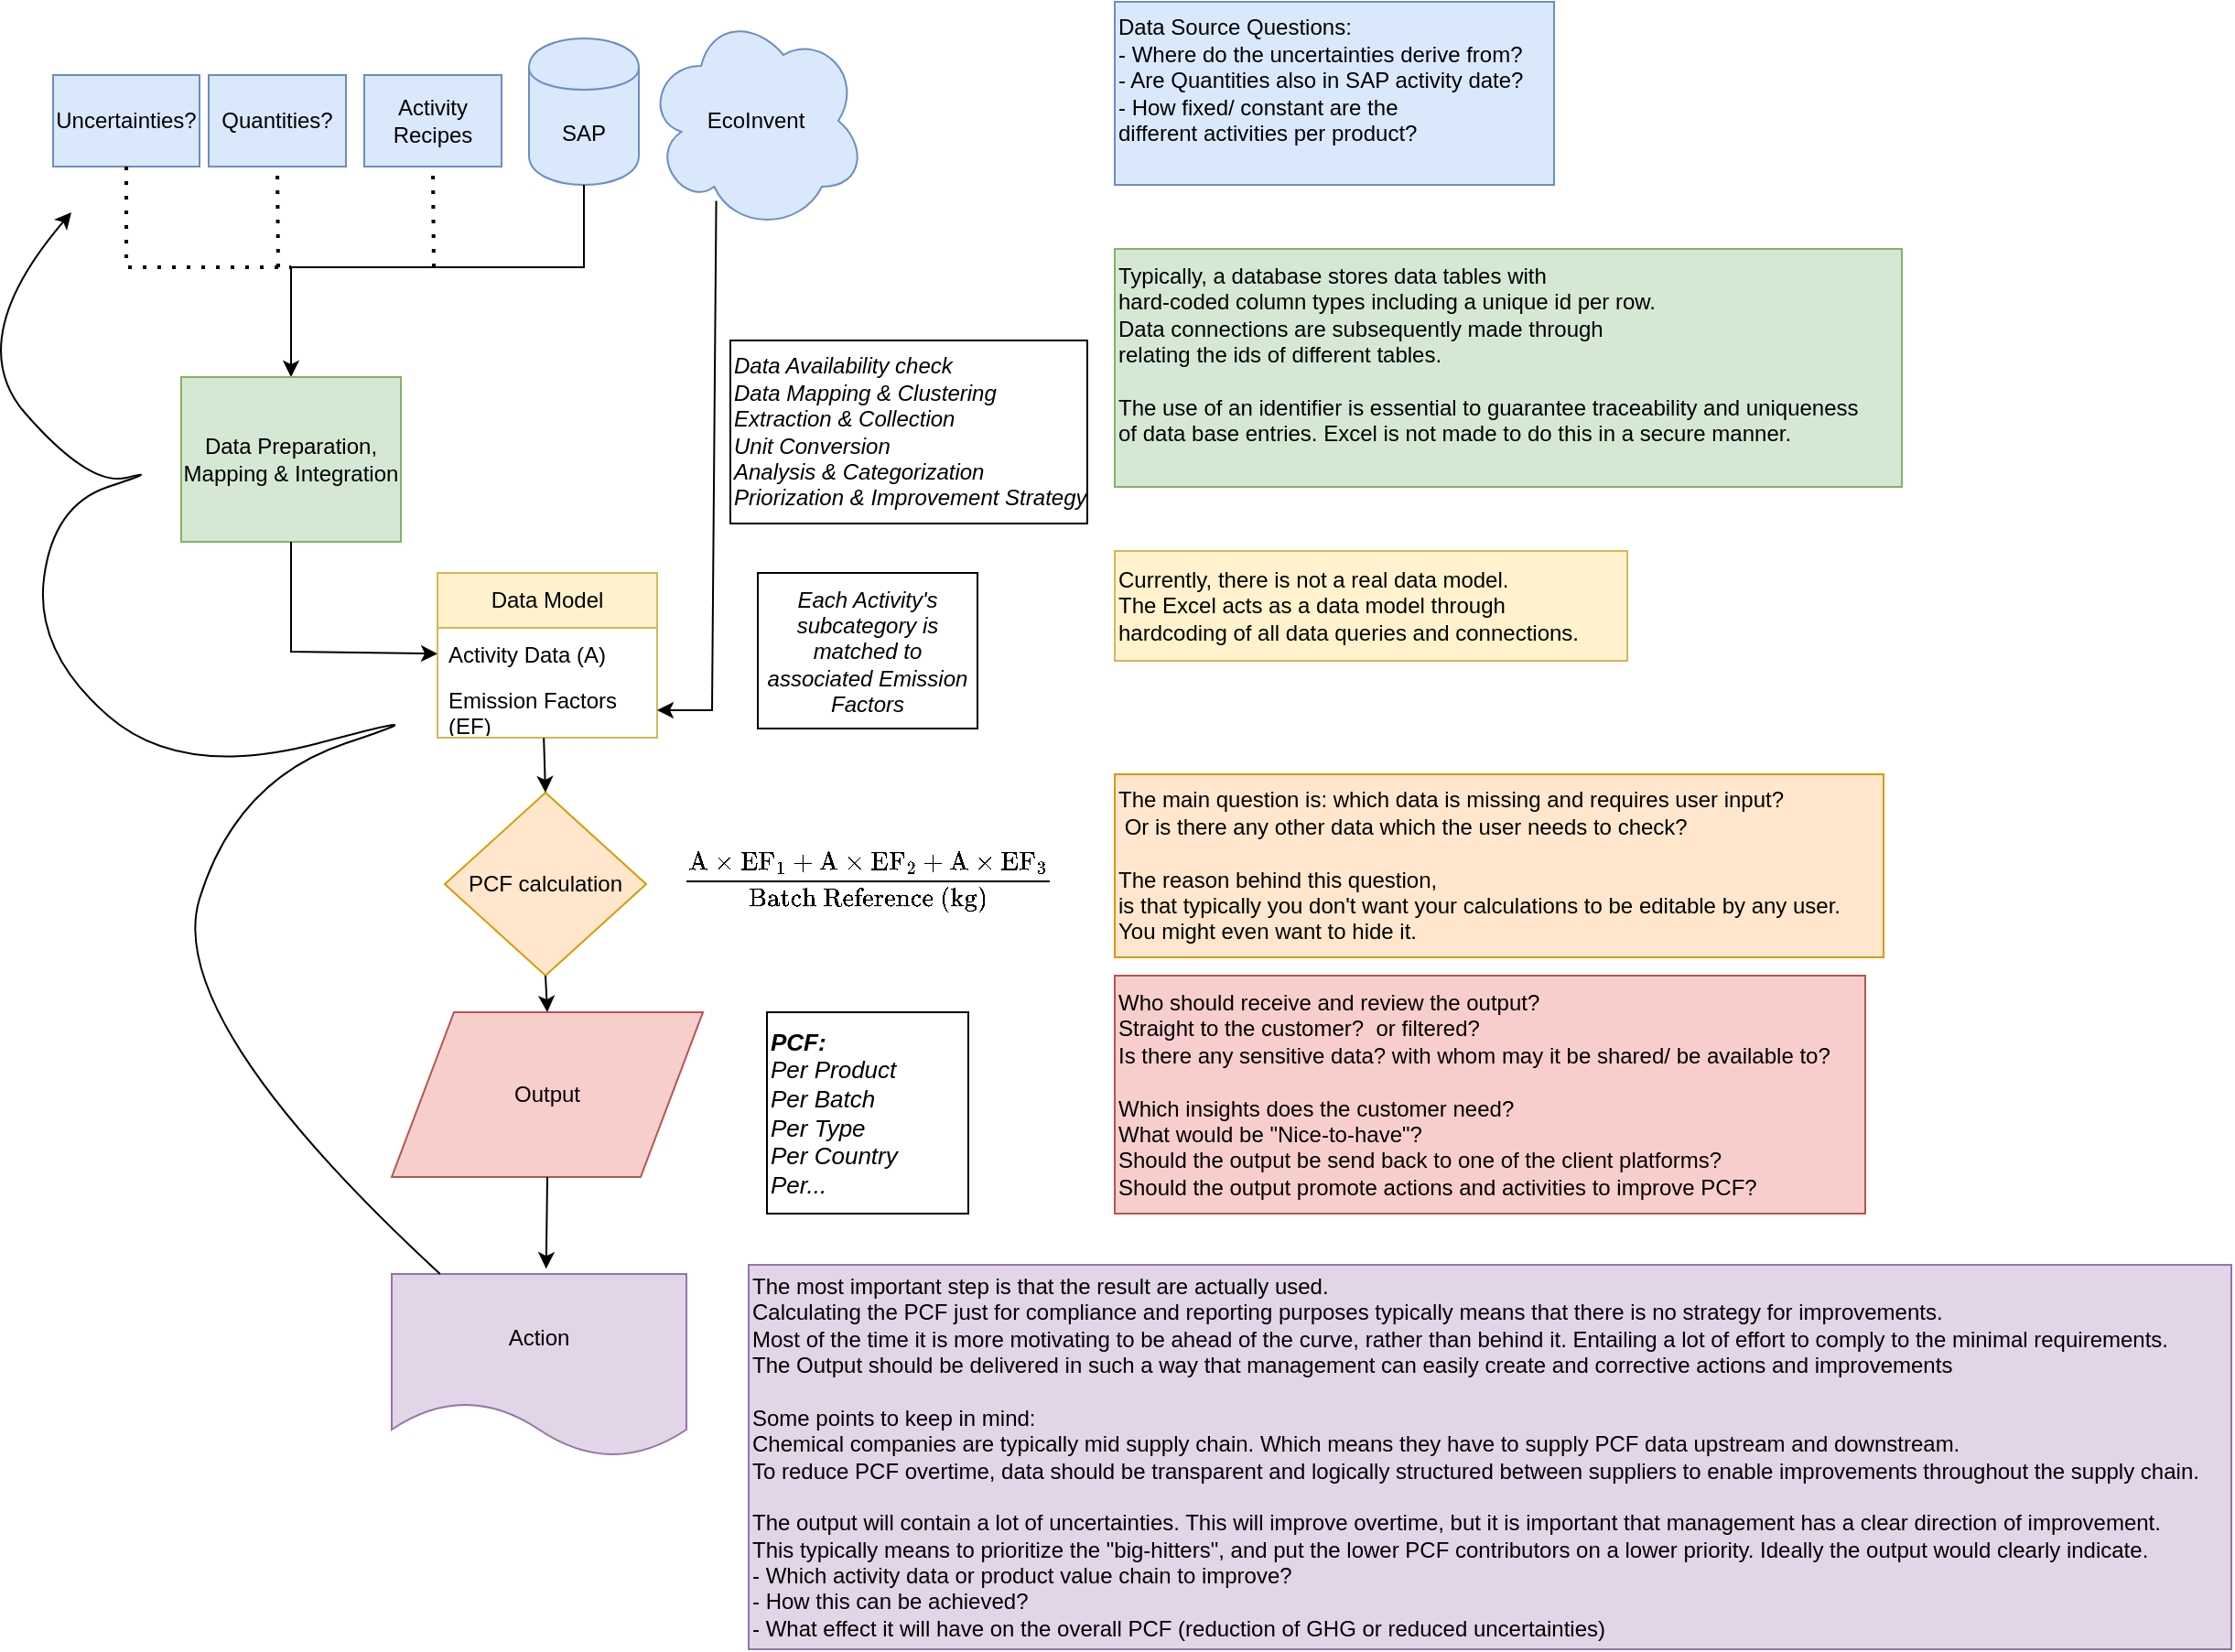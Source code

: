 <mxfile version="26.2.12">
  <diagram name="Page-1" id="1lV17wyQeOZojrkLEhlb">
    <mxGraphModel dx="1671" dy="885" grid="1" gridSize="10" guides="1" tooltips="1" connect="1" arrows="1" fold="1" page="1" pageScale="1" pageWidth="827" pageHeight="1169" math="1" shadow="0">
      <root>
        <mxCell id="0" />
        <mxCell id="1" parent="0" />
        <mxCell id="ISckfuOA_f6tGfebP-Hw-1" value="SAP" style="shape=cylinder;whiteSpace=wrap;html=1;boundedLbl=1;backgroundOutline=1;fillColor=#dae8fc;strokeColor=#6c8ebf;" parent="1" vertex="1">
          <mxGeometry x="350" y="75" width="60" height="80" as="geometry" />
        </mxCell>
        <mxCell id="ISckfuOA_f6tGfebP-Hw-2" value="EcoInvent" style="shape=cloud;whiteSpace=wrap;html=1;fillColor=#dae8fc;strokeColor=#6c8ebf;" parent="1" vertex="1">
          <mxGeometry x="414" y="60" width="120" height="120" as="geometry" />
        </mxCell>
        <mxCell id="ISckfuOA_f6tGfebP-Hw-8" value="Data Model" style="swimlane;fontStyle=0;childLayout=stackLayout;horizontal=1;startSize=30;horizontalStack=0;resizeParent=1;resizeParentMax=0;resizeLast=0;collapsible=1;marginBottom=0;whiteSpace=wrap;html=1;fillColor=#fff2cc;strokeColor=#d6b656;" parent="1" vertex="1">
          <mxGeometry x="300" y="367" width="120" height="90" as="geometry" />
        </mxCell>
        <mxCell id="ISckfuOA_f6tGfebP-Hw-9" value="Activity Data (A)" style="text;strokeColor=none;fillColor=none;align=left;verticalAlign=middle;spacingLeft=4;spacingRight=4;overflow=hidden;points=[[0,0.5],[1,0.5]];portConstraint=eastwest;rotatable=0;whiteSpace=wrap;html=1;" parent="ISckfuOA_f6tGfebP-Hw-8" vertex="1">
          <mxGeometry y="30" width="120" height="30" as="geometry" />
        </mxCell>
        <mxCell id="ISckfuOA_f6tGfebP-Hw-10" value="&lt;div&gt;Emission Factors (EF)&lt;/div&gt;" style="text;strokeColor=none;fillColor=none;align=left;verticalAlign=middle;spacingLeft=4;spacingRight=4;overflow=hidden;points=[[0,0.5],[1,0.5]];portConstraint=eastwest;rotatable=0;whiteSpace=wrap;html=1;" parent="ISckfuOA_f6tGfebP-Hw-8" vertex="1">
          <mxGeometry y="60" width="120" height="30" as="geometry" />
        </mxCell>
        <mxCell id="ISckfuOA_f6tGfebP-Hw-16" value="" style="endArrow=classic;html=1;rounded=0;exitX=0.319;exitY=0.865;exitDx=0;exitDy=0;exitPerimeter=0;entryX=1;entryY=0.5;entryDx=0;entryDy=0;" parent="1" source="ISckfuOA_f6tGfebP-Hw-2" target="ISckfuOA_f6tGfebP-Hw-10" edge="1">
          <mxGeometry width="50" height="50" relative="1" as="geometry">
            <mxPoint x="390" y="390" as="sourcePoint" />
            <mxPoint x="430" y="440" as="targetPoint" />
            <Array as="points">
              <mxPoint x="450" y="442" />
            </Array>
          </mxGeometry>
        </mxCell>
        <mxCell id="ISckfuOA_f6tGfebP-Hw-17" value="Uncertainties?" style="html=1;dashed=0;whiteSpace=wrap;fillColor=#dae8fc;strokeColor=#6c8ebf;" parent="1" vertex="1">
          <mxGeometry x="90" y="95" width="80" height="50" as="geometry" />
        </mxCell>
        <mxCell id="ISckfuOA_f6tGfebP-Hw-18" value="" style="endArrow=none;dashed=1;html=1;dashPattern=1 3;strokeWidth=2;rounded=0;exitX=0.5;exitY=1;exitDx=0;exitDy=0;" parent="1" source="ISckfuOA_f6tGfebP-Hw-17" edge="1">
          <mxGeometry width="50" height="50" relative="1" as="geometry">
            <mxPoint x="390" y="390" as="sourcePoint" />
            <mxPoint x="220" y="200" as="targetPoint" />
            <Array as="points">
              <mxPoint x="130" y="200" />
            </Array>
          </mxGeometry>
        </mxCell>
        <mxCell id="ISckfuOA_f6tGfebP-Hw-19" value="Quantities?" style="html=1;dashed=0;whiteSpace=wrap;fillColor=#dae8fc;strokeColor=#6c8ebf;" parent="1" vertex="1">
          <mxGeometry x="175" y="95" width="75" height="50" as="geometry" />
        </mxCell>
        <mxCell id="ISckfuOA_f6tGfebP-Hw-20" value="" style="endArrow=none;dashed=1;html=1;dashPattern=1 3;strokeWidth=2;rounded=0;entryX=0.5;entryY=1;entryDx=0;entryDy=0;" parent="1" target="ISckfuOA_f6tGfebP-Hw-19" edge="1">
          <mxGeometry width="50" height="50" relative="1" as="geometry">
            <mxPoint x="213" y="200" as="sourcePoint" />
            <mxPoint x="360" y="230" as="targetPoint" />
          </mxGeometry>
        </mxCell>
        <mxCell id="ISckfuOA_f6tGfebP-Hw-21" value="PCF calculation" style="shape=rhombus;html=1;dashed=0;whiteSpace=wrap;perimeter=rhombusPerimeter;fillColor=#ffe6cc;strokeColor=#d79b00;" parent="1" vertex="1">
          <mxGeometry x="304" y="487" width="110" height="100" as="geometry" />
        </mxCell>
        <mxCell id="ISckfuOA_f6tGfebP-Hw-22" value="Output" style="shape=parallelogram;perimeter=parallelogramPerimeter;whiteSpace=wrap;html=1;dashed=0;fillColor=#f8cecc;strokeColor=#b85450;" parent="1" vertex="1">
          <mxGeometry x="275" y="607" width="170" height="90" as="geometry" />
        </mxCell>
        <mxCell id="ISckfuOA_f6tGfebP-Hw-24" value="" style="endArrow=classic;html=1;rounded=0;exitX=0.484;exitY=1.006;exitDx=0;exitDy=0;exitPerimeter=0;entryX=0.5;entryY=0;entryDx=0;entryDy=0;" parent="1" source="ISckfuOA_f6tGfebP-Hw-10" target="ISckfuOA_f6tGfebP-Hw-21" edge="1">
          <mxGeometry width="50" height="50" relative="1" as="geometry">
            <mxPoint x="250" y="427" as="sourcePoint" />
            <mxPoint x="300" y="377" as="targetPoint" />
          </mxGeometry>
        </mxCell>
        <mxCell id="ISckfuOA_f6tGfebP-Hw-25" value="" style="endArrow=classic;html=1;rounded=0;exitX=0.5;exitY=1;exitDx=0;exitDy=0;entryX=0.5;entryY=0;entryDx=0;entryDy=0;" parent="1" source="ISckfuOA_f6tGfebP-Hw-21" target="ISckfuOA_f6tGfebP-Hw-22" edge="1">
          <mxGeometry width="50" height="50" relative="1" as="geometry">
            <mxPoint x="359" y="767" as="sourcePoint" />
            <mxPoint x="360" y="784" as="targetPoint" />
          </mxGeometry>
        </mxCell>
        <mxCell id="ISckfuOA_f6tGfebP-Hw-26" value="Data Source Questions:&lt;div&gt;- Where do the uncertainties derive from?&lt;/div&gt;&lt;div&gt;- Are Quantities also in SAP activity date?&lt;/div&gt;&lt;div&gt;- How fixed/ constant are the&amp;nbsp;&lt;/div&gt;&lt;div&gt;&lt;span style=&quot;background-color: initial;&quot;&gt;different activities per product?&lt;/span&gt;&lt;/div&gt;&lt;div&gt;&lt;span style=&quot;background-color: initial;&quot;&gt;&lt;br&gt;&lt;/span&gt;&lt;/div&gt;" style="text;html=1;align=left;verticalAlign=middle;resizable=0;points=[];autosize=1;strokeColor=#6c8ebf;fillColor=#dae8fc;" parent="1" vertex="1">
          <mxGeometry x="670" y="55" width="240" height="100" as="geometry" />
        </mxCell>
        <mxCell id="ISckfuOA_f6tGfebP-Hw-27" value="Activity&lt;div&gt;Recipes&lt;/div&gt;" style="html=1;dashed=0;whiteSpace=wrap;fillColor=#dae8fc;strokeColor=#6c8ebf;" parent="1" vertex="1">
          <mxGeometry x="260" y="95" width="75" height="50" as="geometry" />
        </mxCell>
        <mxCell id="ISckfuOA_f6tGfebP-Hw-28" value="" style="endArrow=none;dashed=1;html=1;dashPattern=1 3;strokeWidth=2;rounded=0;entryX=0.5;entryY=1;entryDx=0;entryDy=0;" parent="1" target="ISckfuOA_f6tGfebP-Hw-27" edge="1">
          <mxGeometry width="50" height="50" relative="1" as="geometry">
            <mxPoint x="298" y="200" as="sourcePoint" />
            <mxPoint x="223" y="155" as="targetPoint" />
          </mxGeometry>
        </mxCell>
        <mxCell id="ISckfuOA_f6tGfebP-Hw-29" value="Currently, there is not a real data model.&amp;nbsp;&lt;div&gt;The Excel acts as a data model through&amp;nbsp;&lt;/div&gt;&lt;div&gt;hardcoding of all data queries and connections.&amp;nbsp;&lt;/div&gt;" style="text;html=1;align=left;verticalAlign=middle;resizable=0;points=[];autosize=1;strokeColor=#d6b656;fillColor=#fff2cc;" parent="1" vertex="1">
          <mxGeometry x="670" y="355" width="280" height="60" as="geometry" />
        </mxCell>
        <mxCell id="ISckfuOA_f6tGfebP-Hw-30" value="The main question is: which data is missing and requires user input?&lt;div&gt;&amp;nbsp;Or is there any other data which the user needs to check?&lt;/div&gt;&lt;div&gt;&lt;br&gt;&lt;/div&gt;&lt;div&gt;The reason behind this question,&amp;nbsp;&lt;/div&gt;&lt;div&gt;is that typically you don&#39;t want your calculations to be editable by any user.&lt;/div&gt;&lt;div&gt;You might even want to hide it.&amp;nbsp;&lt;/div&gt;" style="text;html=1;align=left;verticalAlign=middle;resizable=0;points=[];autosize=1;strokeColor=#d79b00;fillColor=#ffe6cc;" parent="1" vertex="1">
          <mxGeometry x="670" y="477" width="420" height="100" as="geometry" />
        </mxCell>
        <mxCell id="ISckfuOA_f6tGfebP-Hw-31" value="Who should receive and review the output?&lt;div&gt;Straight to the customer?&amp;nbsp; or filtered?&lt;/div&gt;&lt;div&gt;Is there any sensitive data? with whom may it be shared/ be available to?&lt;/div&gt;&lt;div&gt;&lt;br&gt;&lt;/div&gt;&lt;div&gt;Which insights does the customer need?&lt;/div&gt;&lt;div&gt;What would be &quot;Nice-to-have&quot;?&lt;/div&gt;&lt;div&gt;Should the output be send back to one of the client platforms?&lt;/div&gt;&lt;div&gt;Should the output promote actions and activities to improve PCF?&amp;nbsp;&lt;/div&gt;" style="text;html=1;align=left;verticalAlign=middle;resizable=0;points=[];autosize=1;strokeColor=#b85450;fillColor=#f8cecc;" parent="1" vertex="1">
          <mxGeometry x="670" y="587" width="410" height="130" as="geometry" />
        </mxCell>
        <mxCell id="ISckfuOA_f6tGfebP-Hw-33" value="&lt;div style=&quot;font-size: 13px;&quot;&gt;&lt;font style=&quot;font-size: 13px;&quot;&gt;&lt;i&gt;&lt;b&gt;PCF:&lt;/b&gt;&lt;/i&gt;&lt;/font&gt;&lt;/div&gt;&lt;div style=&quot;font-size: 13px;&quot;&gt;&lt;font style=&quot;font-size: 13px;&quot;&gt;&lt;i&gt;Per Product&lt;/i&gt;&lt;/font&gt;&lt;/div&gt;&lt;div style=&quot;font-size: 13px;&quot;&gt;&lt;font style=&quot;font-size: 13px;&quot;&gt;&lt;i&gt;Per Batch&lt;/i&gt;&lt;/font&gt;&lt;/div&gt;&lt;div style=&quot;font-size: 13px;&quot;&gt;&lt;font style=&quot;font-size: 13px;&quot;&gt;&lt;i&gt;Per Type&lt;/i&gt;&lt;/font&gt;&lt;/div&gt;&lt;div style=&quot;font-size: 13px;&quot;&gt;&lt;font style=&quot;font-size: 13px;&quot;&gt;&lt;i&gt;Per Country&lt;/i&gt;&lt;/font&gt;&lt;/div&gt;&lt;div style=&quot;font-size: 13px;&quot;&gt;&lt;font style=&quot;font-size: 13px;&quot;&gt;&lt;i&gt;Per...&lt;/i&gt;&lt;/font&gt;&lt;/div&gt;" style="whiteSpace=wrap;html=1;aspect=fixed;align=left;" parent="1" vertex="1">
          <mxGeometry x="480" y="607" width="110" height="110" as="geometry" />
        </mxCell>
        <mxCell id="ISckfuOA_f6tGfebP-Hw-34" value="$$\frac{\text{A} \times \text{EF}_1 + \text{A} \times \text{EF}_2 + \text{A} \times \text{EF}_3}{\text{Batch Reference (kg)}}$$" style="text;html=1;align=center;verticalAlign=middle;resizable=0;points=[];autosize=1;strokeColor=none;fillColor=none;" parent="1" vertex="1">
          <mxGeometry x="200" y="520" width="670" height="30" as="geometry" />
        </mxCell>
        <mxCell id="ISckfuOA_f6tGfebP-Hw-35" value="&lt;i&gt;Each Activity&#39;s subcategory is matched to associated Emission Factors&lt;/i&gt;" style="whiteSpace=wrap;html=1;" parent="1" vertex="1">
          <mxGeometry x="475" y="367" width="120" height="85" as="geometry" />
        </mxCell>
        <mxCell id="3rBnAiRfaH8DOvzf-rrY-1" value="" style="endArrow=classic;html=1;rounded=0;exitX=0.5;exitY=1;exitDx=0;exitDy=0;entryX=0.5;entryY=0;entryDx=0;entryDy=0;" edge="1" parent="1" source="ISckfuOA_f6tGfebP-Hw-1" target="3rBnAiRfaH8DOvzf-rrY-3">
          <mxGeometry width="50" height="50" relative="1" as="geometry">
            <mxPoint x="700" y="410" as="sourcePoint" />
            <mxPoint x="250" y="265" as="targetPoint" />
            <Array as="points">
              <mxPoint x="380" y="200" />
              <mxPoint x="220" y="200" />
            </Array>
          </mxGeometry>
        </mxCell>
        <mxCell id="3rBnAiRfaH8DOvzf-rrY-3" value="Data Preparation, Mapping &amp;amp; Integration" style="html=1;dashed=0;whiteSpace=wrap;fillColor=#d5e8d4;strokeColor=#82b366;" vertex="1" parent="1">
          <mxGeometry x="160" y="260" width="120" height="90" as="geometry" />
        </mxCell>
        <mxCell id="3rBnAiRfaH8DOvzf-rrY-4" value="" style="endArrow=classic;html=1;rounded=0;exitX=0.5;exitY=1;exitDx=0;exitDy=0;" edge="1" parent="1" source="3rBnAiRfaH8DOvzf-rrY-3" target="ISckfuOA_f6tGfebP-Hw-9">
          <mxGeometry width="50" height="50" relative="1" as="geometry">
            <mxPoint x="700" y="410" as="sourcePoint" />
            <mxPoint x="750" y="360" as="targetPoint" />
            <Array as="points">
              <mxPoint x="220" y="410" />
            </Array>
          </mxGeometry>
        </mxCell>
        <mxCell id="3rBnAiRfaH8DOvzf-rrY-5" value="&lt;div style=&quot;&quot;&gt;Typically, a database stores data tables with&amp;nbsp;&lt;/div&gt;&lt;div style=&quot;&quot;&gt;hard-coded column types including a unique id per row.&lt;/div&gt;&lt;div style=&quot;&quot;&gt;Data connections are subsequently made through&amp;nbsp;&lt;/div&gt;&lt;div style=&quot;&quot;&gt;relating the ids of different tables.&lt;/div&gt;&lt;div style=&quot;&quot;&gt;&lt;br&gt;&lt;/div&gt;&lt;div style=&quot;&quot;&gt;&lt;div&gt;The use of an identifier is&amp;nbsp;&lt;span style=&quot;background-color: transparent; color: light-dark(rgb(0, 0, 0), rgb(255, 255, 255));&quot;&gt;essential to guarantee traceability and uniqueness&lt;/span&gt;&lt;/div&gt;&lt;div&gt;of data base entries. Excel is not made to do this in a secure manner.&amp;nbsp;&lt;/div&gt;&lt;div&gt;&lt;br&gt;&lt;/div&gt;&lt;/div&gt;" style="text;html=1;align=left;verticalAlign=middle;resizable=0;points=[];autosize=1;strokeColor=#82b366;fillColor=#d5e8d4;" vertex="1" parent="1">
          <mxGeometry x="670" y="190" width="430" height="130" as="geometry" />
        </mxCell>
        <mxCell id="3rBnAiRfaH8DOvzf-rrY-6" value="&lt;i&gt;Data Availability check&lt;/i&gt;&lt;div&gt;&lt;i&gt;Data Mapping &amp;amp; Clustering&lt;/i&gt;&lt;/div&gt;&lt;div&gt;&lt;i&gt;Extraction &amp;amp; Collection&lt;/i&gt;&lt;/div&gt;&lt;div&gt;&lt;i&gt;Unit Conversion&lt;/i&gt;&lt;/div&gt;&lt;div&gt;&lt;i&gt;Analysis &amp;amp; Categorization&lt;/i&gt;&lt;/div&gt;&lt;div&gt;&lt;i&gt;Priorization &amp;amp; Improvement Strategy&lt;/i&gt;&lt;/div&gt;" style="whiteSpace=wrap;html=1;align=left;" vertex="1" parent="1">
          <mxGeometry x="460" y="240" width="195" height="100" as="geometry" />
        </mxCell>
        <mxCell id="3rBnAiRfaH8DOvzf-rrY-7" value="Action" style="shape=document;whiteSpace=wrap;html=1;boundedLbl=1;dashed=0;flipH=1;fillColor=#e1d5e7;strokeColor=#9673a6;" vertex="1" parent="1">
          <mxGeometry x="275" y="750" width="161" height="100" as="geometry" />
        </mxCell>
        <mxCell id="3rBnAiRfaH8DOvzf-rrY-8" value="The most important step is that the result are actually used.&amp;nbsp;&lt;div&gt;Calculating the PCF just for compliance and reporting purposes typically means that there is no strategy for improvements.&amp;nbsp;&lt;/div&gt;&lt;div&gt;Most of the time it is more motivating to be ahead of the curve, rather than behind it. Entailing a lot of effort to comply to the minimal requirements.&lt;br&gt;&lt;div&gt;The Output should be delivered in such a way that management can easily create and corrective actions and improvements&lt;/div&gt;&lt;/div&gt;&lt;div&gt;&lt;br&gt;&lt;/div&gt;&lt;div&gt;Some points to keep in mind:&lt;/div&gt;&lt;div&gt;Chemical companies are typically mid supply chain. Which means they have to supply PCF data upstream and downstream.&lt;/div&gt;&lt;div&gt;To reduce PCF overtime, data should be transparent and logically structured between suppliers to enable improvements throughout the supply chain.&lt;/div&gt;&lt;div&gt;&lt;br&gt;&lt;/div&gt;&lt;div&gt;The output will contain a lot of uncertainties. This will improve overtime, but it is important that management has a clear direction of improvement.&lt;/div&gt;&lt;div&gt;This typically means to prioritize the &quot;big-hitters&quot;, and put the lower PCF contributors on a lower priority. Ideally the output would clearly indicate.&amp;nbsp;&lt;/div&gt;&lt;div&gt;- Which activity data or product value chain to improve?&lt;/div&gt;&lt;div&gt;- How this can be achieved?&lt;/div&gt;&lt;div&gt;- What effect it will have on the overall PCF (reduction of GHG or reduced uncertainties)&lt;/div&gt;" style="text;html=1;align=left;verticalAlign=middle;resizable=0;points=[];autosize=1;strokeColor=#9673a6;fillColor=#e1d5e7;" vertex="1" parent="1">
          <mxGeometry x="470" y="745" width="810" height="210" as="geometry" />
        </mxCell>
        <mxCell id="3rBnAiRfaH8DOvzf-rrY-9" value="" style="endArrow=classic;html=1;rounded=0;exitX=0.5;exitY=1;exitDx=0;exitDy=0;entryX=0.476;entryY=-0.029;entryDx=0;entryDy=0;entryPerimeter=0;" edge="1" parent="1" source="ISckfuOA_f6tGfebP-Hw-22" target="3rBnAiRfaH8DOvzf-rrY-7">
          <mxGeometry width="50" height="50" relative="1" as="geometry">
            <mxPoint x="700" y="750" as="sourcePoint" />
            <mxPoint x="750" y="700" as="targetPoint" />
          </mxGeometry>
        </mxCell>
        <mxCell id="3rBnAiRfaH8DOvzf-rrY-10" value="" style="curved=1;endArrow=classic;html=1;rounded=0;" edge="1" parent="1" source="3rBnAiRfaH8DOvzf-rrY-7">
          <mxGeometry width="50" height="50" relative="1" as="geometry">
            <mxPoint x="840" y="540" as="sourcePoint" />
            <mxPoint x="100" y="170" as="targetPoint" />
            <Array as="points">
              <mxPoint x="150" y="610" />
              <mxPoint x="190" y="480" />
              <mxPoint x="310" y="440" />
              <mxPoint x="160" y="480" />
              <mxPoint x="80" y="410" />
              <mxPoint x="90" y="330" />
              <mxPoint x="150" y="310" />
              <mxPoint x="110" y="320" />
              <mxPoint x="40" y="240" />
            </Array>
          </mxGeometry>
        </mxCell>
      </root>
    </mxGraphModel>
  </diagram>
</mxfile>
